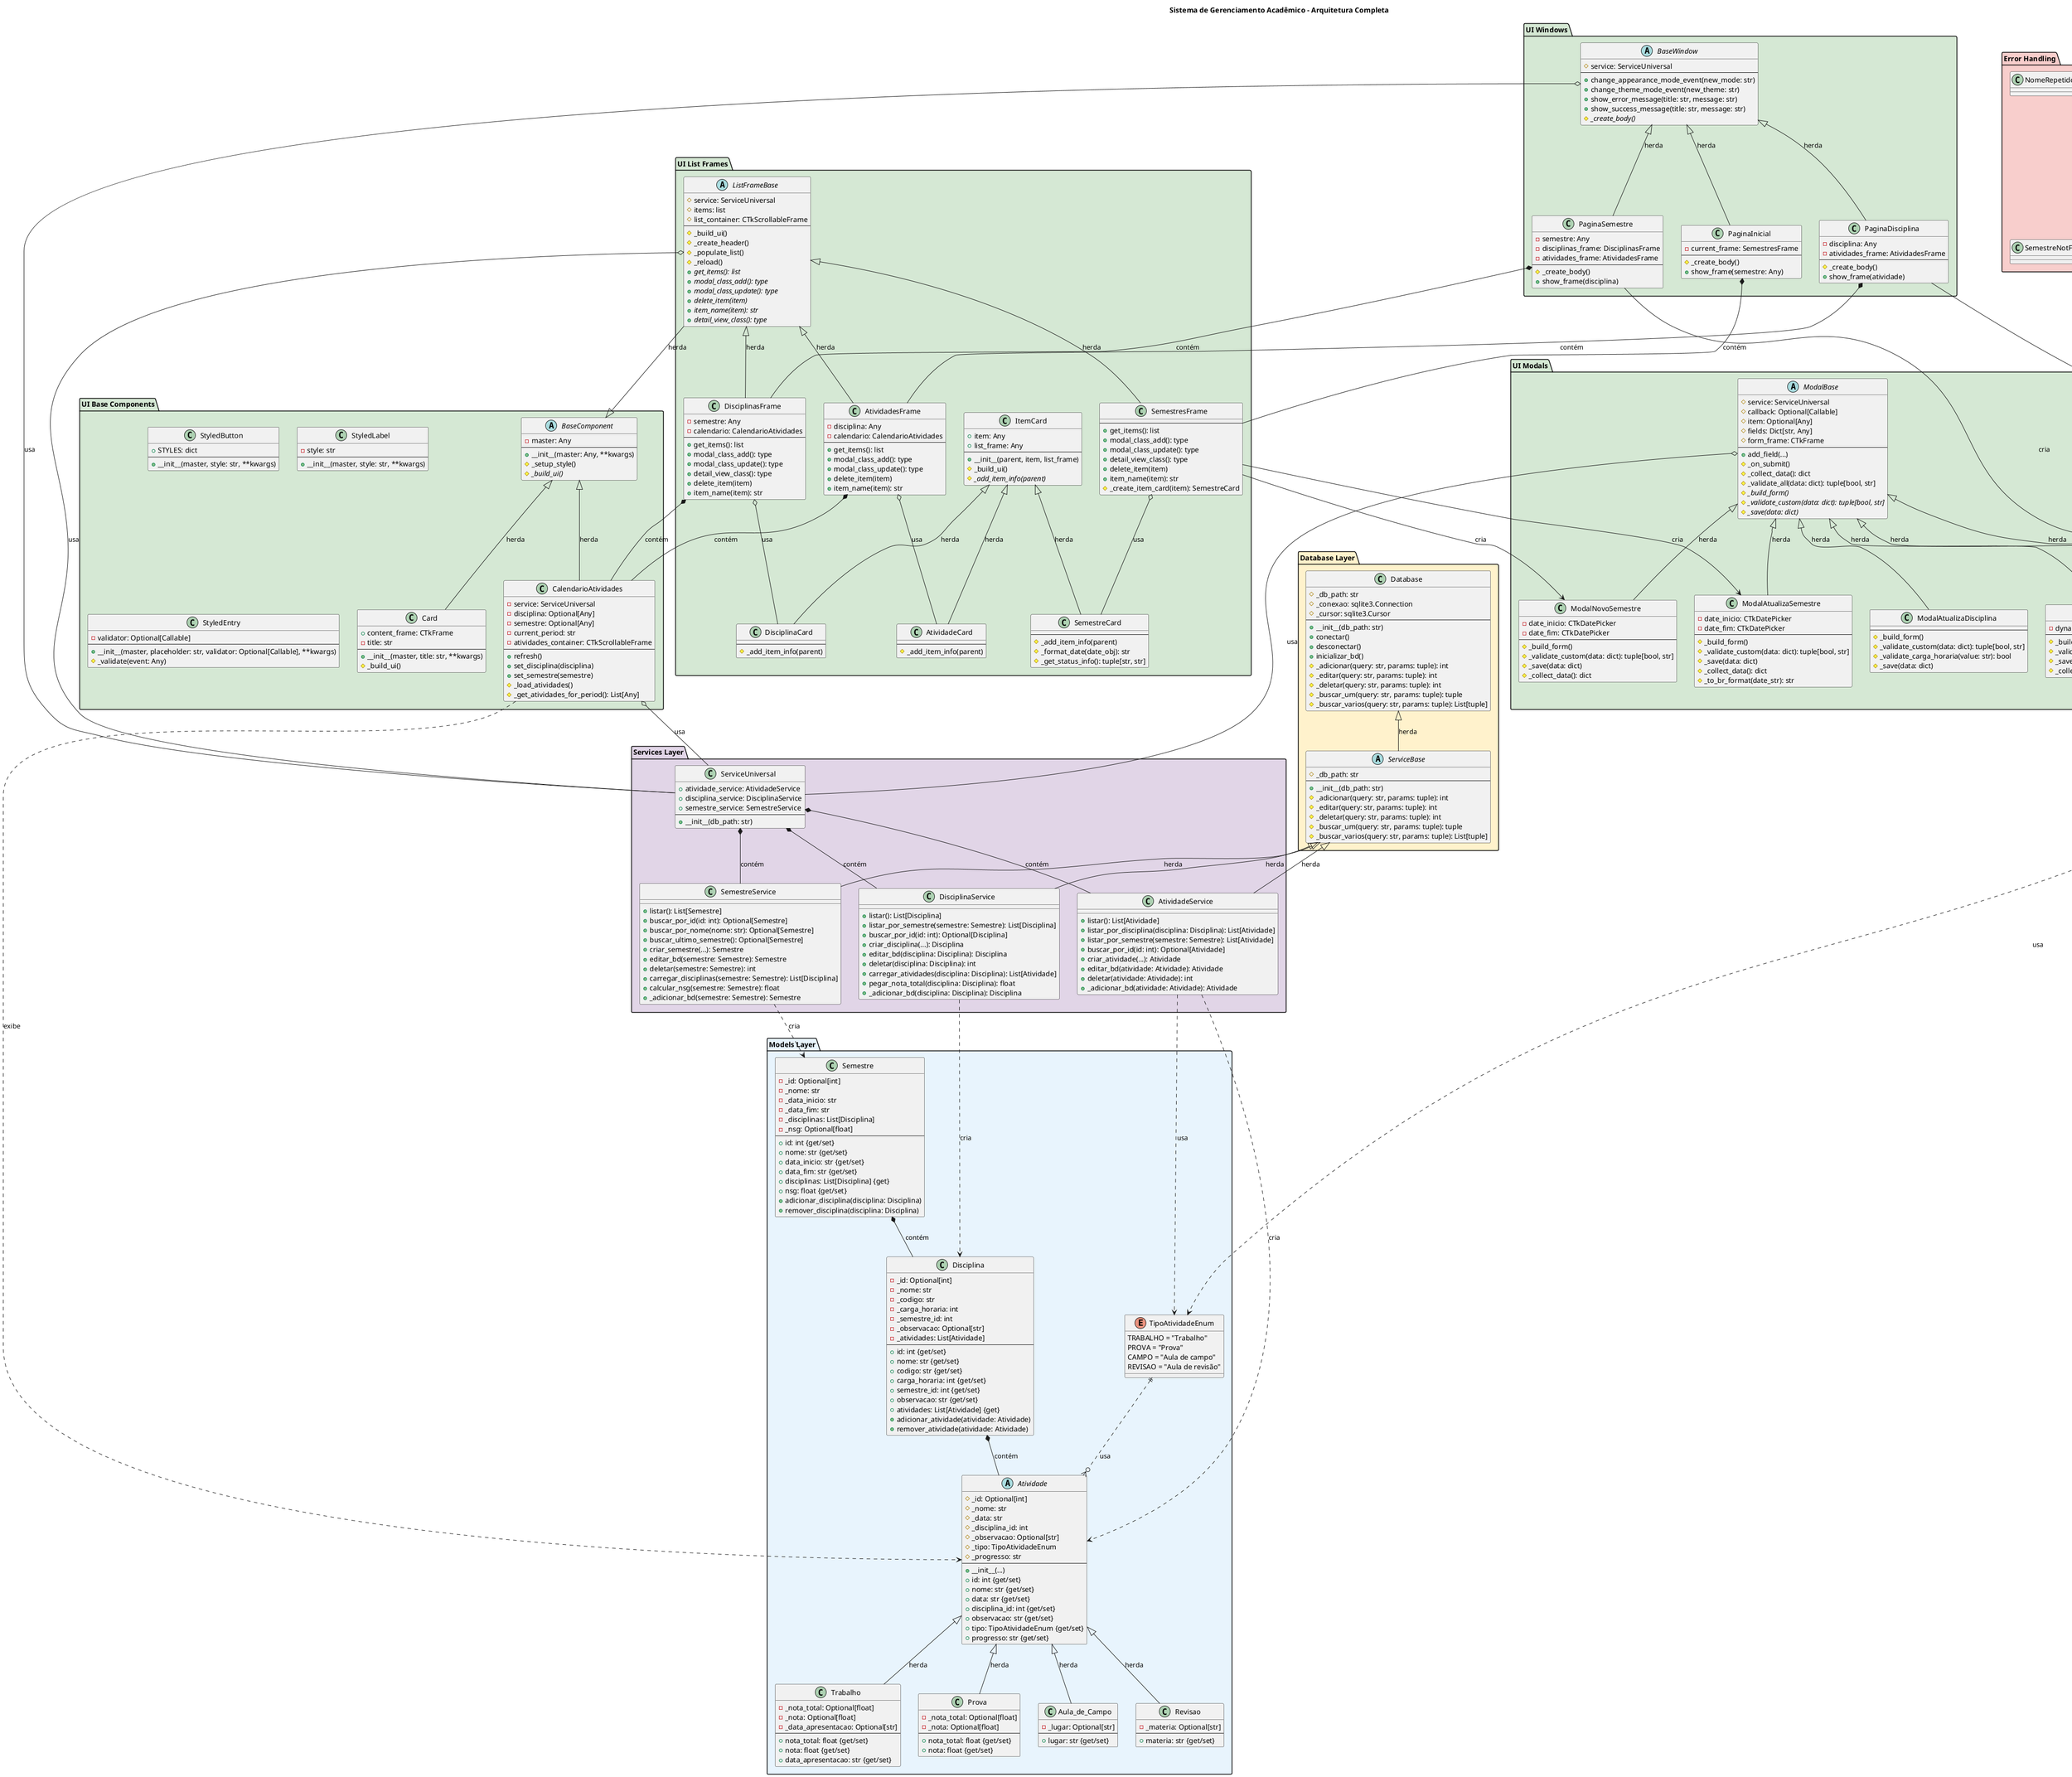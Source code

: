 @startuml Complete_App_Architecture

!define ABSTRACT_CLASS abstract class
!define INTERFACE interface

title Sistema de Gerenciamento Acadêmico - Arquitetura Completa

' ==========================
' LAYER COLORS
' ==========================
!define MODEL_COLOR #E8F4FD
!define DATABASE_COLOR #FFF2CC
!define SERVICE_COLOR #E1D5E7
!define UI_COLOR #D5E8D4
!define ERROR_COLOR #F8CECC

' ==========================
' MODELS LAYER
' ==========================

package "Models Layer" MODEL_COLOR {
    
    enum TipoAtividadeEnum {
        TRABALHO = "Trabalho"
        PROVA = "Prova"
        CAMPO = "Aula de campo"
        REVISAO = "Aula de revisão"
    }
    
    ABSTRACT_CLASS Atividade {
        # _id: Optional[int]
        # _nome: str
        # _data: str
        # _disciplina_id: int
        # _observacao: Optional[str]
        # _tipo: TipoAtividadeEnum
        # _progresso: str
        --
        + __init__(...)
        + id: int {get/set}
        + nome: str {get/set}
        + data: str {get/set}
        + disciplina_id: int {get/set}
        + observacao: str {get/set}
        + tipo: TipoAtividadeEnum {get/set}
        + progresso: str {get/set}
    }
    
    class Trabalho {
        - _nota_total: Optional[float]
        - _nota: Optional[float]
        - _data_apresentacao: Optional[str]
        --
        + nota_total: float {get/set}
        + nota: float {get/set}
        + data_apresentacao: str {get/set}
    }

    class Prova {
        - _nota_total: Optional[float]
        - _nota: Optional[float]
        --
        + nota_total: float {get/set}
        + nota: float {get/set}
    }

    class Aula_de_Campo {
        - _lugar: Optional[str]
        --
        + lugar: str {get/set}
    }

    class Revisao {
        - _materia: Optional[str]
        --
        + materia: str {get/set}
    }
    
    class Disciplina {
        - _id: Optional[int]
        - _nome: str
        - _codigo: str
        - _carga_horaria: int
        - _semestre_id: int
        - _observacao: Optional[str]
        - _atividades: List[Atividade]
        --
        + id: int {get/set}
        + nome: str {get/set}
        + codigo: str {get/set}
        + carga_horaria: int {get/set}
        + semestre_id: int {get/set}
        + observacao: str {get/set}
        + atividades: List[Atividade] {get}
        + adicionar_atividade(atividade: Atividade)
        + remover_atividade(atividade: Atividade)
    }
    
    class Semestre {
        - _id: Optional[int]
        - _nome: str
        - _data_inicio: str
        - _data_fim: str
        - _disciplinas: List[Disciplina]
        - _nsg: Optional[float]
        --
        + id: int {get/set}
        + nome: str {get/set}
        + data_inicio: str {get/set}
        + data_fim: str {get/set}
        + disciplinas: List[Disciplina] {get}
        + nsg: float {get/set}
        + adicionar_disciplina(disciplina: Disciplina)
        + remover_disciplina(disciplina: Disciplina)
    }
}

' ==========================
' DATABASE LAYER
' ==========================

package "Database Layer" DATABASE_COLOR {
    class Database {
        # _db_path: str
        # _conexao: sqlite3.Connection
        # _cursor: sqlite3.Cursor
        --
        + __init__(db_path: str)
        + conectar()
        + desconectar()
        + inicializar_bd()
        # _adicionar(query: str, params: tuple): int
        # _editar(query: str, params: tuple): int
        # _deletar(query: str, params: tuple): int
        # _buscar_um(query: str, params: tuple): tuple
        # _buscar_varios(query: str, params: tuple): List[tuple]
    }
    
    ABSTRACT_CLASS ServiceBase {
        # _db_path: str
        --
        + __init__(db_path: str)
        # _adicionar(query: str, params: tuple): int
        # _editar(query: str, params: tuple): int
        # _deletar(query: str, params: tuple): int
        # _buscar_um(query: str, params: tuple): tuple
        # _buscar_varios(query: str, params: tuple): List[tuple]
    }
}

' ==========================
' SERVICES LAYER
' ==========================

package "Services Layer" SERVICE_COLOR {
    
    class AtividadeService {
        + listar(): List[Atividade]
        + listar_por_disciplina(disciplina: Disciplina): List[Atividade]
        + listar_por_semestre(semestre: Semestre): List[Atividade]
        + buscar_por_id(id: int): Optional[Atividade]
        + criar_atividade(...): Atividade
        + editar_bd(atividade: Atividade): Atividade
        + deletar(atividade: Atividade): int
        + _adicionar_bd(atividade: Atividade): Atividade
    }

    class DisciplinaService {
        + listar(): List[Disciplina]
        + listar_por_semestre(semestre: Semestre): List[Disciplina]
        + buscar_por_id(id: int): Optional[Disciplina]
        + criar_disciplina(...): Disciplina
        + editar_bd(disciplina: Disciplina): Disciplina
        + deletar(disciplina: Disciplina): int
        + carregar_atividades(disciplina: Disciplina): List[Atividade]
        + pegar_nota_total(disciplina: Disciplina): float
        + _adicionar_bd(disciplina: Disciplina): Disciplina
    }

    class SemestreService {
        + listar(): List[Semestre]
        + buscar_por_id(id: int): Optional[Semestre]
        + buscar_por_nome(nome: str): Optional[Semestre]
        + buscar_ultimo_semestre(): Optional[Semestre]
        + criar_semestre(...): Semestre
        + editar_bd(semestre: Semestre): Semestre
        + deletar(semestre: Semestre): int
        + carregar_disciplinas(semestre: Semestre): List[Disciplina]
        + calcular_nsg(semestre: Semestre): float
        + _adicionar_bd(semestre: Semestre): Semestre
    }

    class ServiceUniversal {
        + atividade_service: AtividadeService
        + disciplina_service: DisciplinaService
        + semestre_service: SemestreService
        --
        + __init__(db_path: str)
    }
}

' ==========================
' UI BASE COMPONENTS
' ==========================

package "UI Base Components" UI_COLOR {
    
    ABSTRACT_CLASS BaseComponent {
        - master: Any
        --
        + __init__(master: Any, **kwargs)
        # _setup_style()
        {abstract} # _build_ui()
    }

    class StyledButton {
        + STYLES: dict
        --
        + __init__(master, style: str, **kwargs)
    }

    class StyledLabel {
        - style: str
        --
        + __init__(master, style: str, **kwargs)
    }

    class StyledEntry {
        - validator: Optional[Callable]
        --
        + __init__(master, placeholder: str, validator: Optional[Callable], **kwargs)
        # _validate(event: Any)
    }

    class Card {
        + content_frame: CTkFrame
        - title: str
        --
        + __init__(master, title: str, **kwargs)
        # _build_ui()
    }

    class CalendarioAtividades {
        - service: ServiceUniversal
        - disciplina: Optional[Any]
        - semestre: Optional[Any]
        - current_period: str
        - atividades_container: CTkScrollableFrame
        --
        + refresh()
        + set_disciplina(disciplina)
        + set_semestre(semestre)
        # _load_atividades()
        # _get_atividades_for_period(): List[Any]
    }
}

' ==========================
' UI MODALS
' ==========================

package "UI Modals" UI_COLOR {
    
    ABSTRACT_CLASS ModalBase {
        # service: ServiceUniversal
        # callback: Optional[Callable]
        # item: Optional[Any]
        # fields: Dict[str, Any]
        # form_frame: CTkFrame
        --
        + add_field(...)
        # _on_submit()
        # _collect_data(): dict
        # _validate_all(data: dict): tuple[bool, str]
        {abstract} # _build_form()
        {abstract} # _validate_custom(data: dict): tuple[bool, str]
        {abstract} # _save(data: dict)
    }

    class ModalNovoSemestre {
        - date_inicio: CTkDatePicker
        - date_fim: CTkDatePicker
        --
        # _build_form()
        # _validate_custom(data: dict): tuple[bool, str]
        # _save(data: dict)
        # _collect_data(): dict
    }

    class ModalAtualizaSemestre {
        - date_inicio: CTkDatePicker
        - date_fim: CTkDatePicker
        --
        # _build_form()
        # _validate_custom(data: dict): tuple[bool, str]
        # _save(data: dict)
        # _collect_data(): dict
        # _to_br_format(date_str): str
    }

    class ModalNovaDisciplina {
        - semestre: Any
        --
        # _build_form()
        # _validate_custom(data: dict): tuple[bool, str]
        # _validate_carga_horaria(value: str): bool
        # _save(data: dict)
    }

    class ModalAtualizaDisciplina {
        --
        # _build_form()
        # _validate_custom(data: dict): tuple[bool, str]
        # _validate_carga_horaria(value: str): bool
        # _save(data: dict)
    }

    class ModalNovaAtividade {
        - disciplina: Any
        - type: CTkComboBox
        - date_picker: CTkDatePicker
        - dynamic_container: CTkFrame
        --
        # _build_form()
        # _on_type_change(value)
        # _update_dynamic_fields(tipo)
        # _validate_custom(data: dict): tuple[bool, str]
        # _save(data: dict)
        # _collect_data(): dict
    }

    class ModalAtualizaAtividade {
        - dynamic_container: CTkFrame
        --
        # _build_form()
        # _validate_custom(data: dict): tuple[bool, str]
        # _save(data: dict)
        # _collect_data(): dict
    }
}

' ==========================
' UI LIST FRAMES
' ==========================

package "UI List Frames" UI_COLOR {
    
    ABSTRACT_CLASS ListFrameBase {
        # service: ServiceUniversal
        # items: list
        # list_container: CTkScrollableFrame
        --
        # _build_ui()
        # _create_header()
        # _populate_list()
        # _reload()
        {abstract} + get_items(): list
        {abstract} + modal_class_add(): type
        {abstract} + modal_class_update(): type
        {abstract} + delete_item(item)
        {abstract} + item_name(item): str
        {abstract} + detail_view_class(): type
    }

    class ItemCard {
        + item: Any
        + list_frame: Any
        --
        + __init__(parent, item, list_frame)
        # _build_ui()
        {abstract} # _add_item_info(parent)
    }

    class SemestreCard {
        --
        # _add_item_info(parent)
        # _format_date(date_obj): str
        # _get_status_info(): tuple[str, str]
    }

    class DisciplinaCard {
        --
        # _add_item_info(parent)
    }

    class AtividadeCard {
        --
        # _add_item_info(parent)
    }

    class SemestresFrame {
        --
        + get_items(): list
        + modal_class_add(): type
        + modal_class_update(): type
        + detail_view_class(): type
        + delete_item(item)
        + item_name(item): str
        # _create_item_card(item): SemestreCard
    }

    class DisciplinasFrame {
        - semestre: Any
        - calendario: CalendarioAtividades
        --
        + get_items(): list
        + modal_class_add(): type
        + modal_class_update(): type
        + detail_view_class(): type
        + delete_item(item)
        + item_name(item): str
    }

    class AtividadesFrame {
        - disciplina: Any
        - calendario: CalendarioAtividades
        --
        + get_items(): list
        + modal_class_add(): type
        + modal_class_update(): type
        + delete_item(item)
        + item_name(item): str
    }
}

' ==========================
' UI WINDOWS
' ==========================

package "UI Windows" UI_COLOR {
    
    ABSTRACT_CLASS BaseWindow {
        # service: ServiceUniversal
        --
        + change_appearance_mode_event(new_mode: str)
        + change_theme_mode_event(new_theme: str)
        + show_error_message(title: str, message: str)
        + show_success_message(title: str, message: str)
        {abstract} # _create_body()
    }

    class PaginaInicial {
        - current_frame: SemestresFrame
        --
        # _create_body()
        + show_frame(semestre: Any)
    }

    class PaginaSemestre {
        - semestre: Any
        - disciplinas_frame: DisciplinasFrame
        - atividades_frame: AtividadesFrame
        --
        # _create_body()
        + show_frame(disciplina)
    }

    class PaginaDisciplina {
        - disciplina: Any
        - atividades_frame: AtividadesFrame
        --
        # _create_body()
        + show_frame(atividade)
    }
}

' ==========================
' ERROR HANDLING
' ==========================

package "Error Handling" ERROR_COLOR {
    class NomeRepetidoError
    class AtividadeNotFoundError
    class DisciplinaNotFoundError
    class SemestreNotFoundError
    class incorrectDate
}

' ==========================
' RELATIONSHIPS
' ==========================

' HERANÇA (Inheritance) - Linhas sólidas com triângulo vazio
TipoAtividadeEnum ||..o{ Atividade : "usa"
Atividade <|-- Trabalho : "herda"
Atividade <|-- Prova : "herda"
Atividade <|-- Aula_de_Campo : "herda"
Atividade <|-- Revisao : "herda"

Database <|-- ServiceBase : "herda"
ServiceBase <|-- AtividadeService : "herda"
ServiceBase <|-- DisciplinaService : "herda" 
ServiceBase <|-- SemestreService : "herda"

BaseComponent <|-- Card : "herda"
BaseComponent <|-- CalendarioAtividades : "herda"
BaseComponent <|-- ListFrameBase : "herda"

ModalBase <|-- ModalNovoSemestre : "herda"
ModalBase <|-- ModalAtualizaSemestre : "herda"
ModalBase <|-- ModalNovaDisciplina : "herda"
ModalBase <|-- ModalAtualizaDisciplina : "herda"
ModalBase <|-- ModalNovaAtividade : "herda"
ModalBase <|-- ModalAtualizaAtividade : "herda"

ListFrameBase <|-- SemestresFrame : "herda"
ListFrameBase <|-- DisciplinasFrame : "herda"
ListFrameBase <|-- AtividadesFrame : "herda"

ItemCard <|-- SemestreCard : "herda"
ItemCard <|-- DisciplinaCard : "herda"
ItemCard <|-- AtividadeCard : "herda"

BaseWindow <|-- PaginaInicial : "herda"
BaseWindow <|-- PaginaSemestre : "herda"
BaseWindow <|-- PaginaDisciplina : "herda"

' COMPOSIÇÃO (Composition) - Losango preenchido
Semestre *-- Disciplina : "contém"
Disciplina *-- Atividade : "contém"

ServiceUniversal *-- AtividadeService : "contém"
ServiceUniversal *-- DisciplinaService : "contém"
ServiceUniversal *-- SemestreService : "contém"

PaginaInicial *-- SemestresFrame : "contém"
PaginaSemestre *-- DisciplinasFrame : "contém"
PaginaDisciplina *-- AtividadesFrame : "contém"

DisciplinasFrame *-- CalendarioAtividades : "contém"
AtividadesFrame *-- CalendarioAtividades : "contém"

' AGREGAÇÃO (Aggregation) - Losango vazio
ListFrameBase o-- ServiceUniversal : "usa"
ModalBase o-- ServiceUniversal : "usa"
BaseWindow o-- ServiceUniversal : "usa"
CalendarioAtividades o-- ServiceUniversal : "usa"

SemestresFrame o-- SemestreCard : "usa"
DisciplinasFrame o-- DisciplinaCard : "usa"
AtividadesFrame o-- AtividadeCard : "usa"

' ASSOCIAÇÃO (Association) - Linha simples
PaginaSemestre --> ModalNovaDisciplina : "cria"
PaginaDisciplina --> ModalNovaAtividade : "cria"
SemestresFrame --> ModalNovoSemestre : "cria"
SemestresFrame --> ModalAtualizaSemestre : "cria"

' DEPENDÊNCIA (Dependency) - Linha tracejada
AtividadeService ..> TipoAtividadeEnum : "usa"
AtividadeService ..> Atividade : "cria"
DisciplinaService ..> Disciplina : "cria"
SemestreService ..> Semestre : "cria"

ModalNovaAtividade ..> TipoAtividadeEnum : "usa"
CalendarioAtividades ..> Atividade : "exibe"

@enduml
